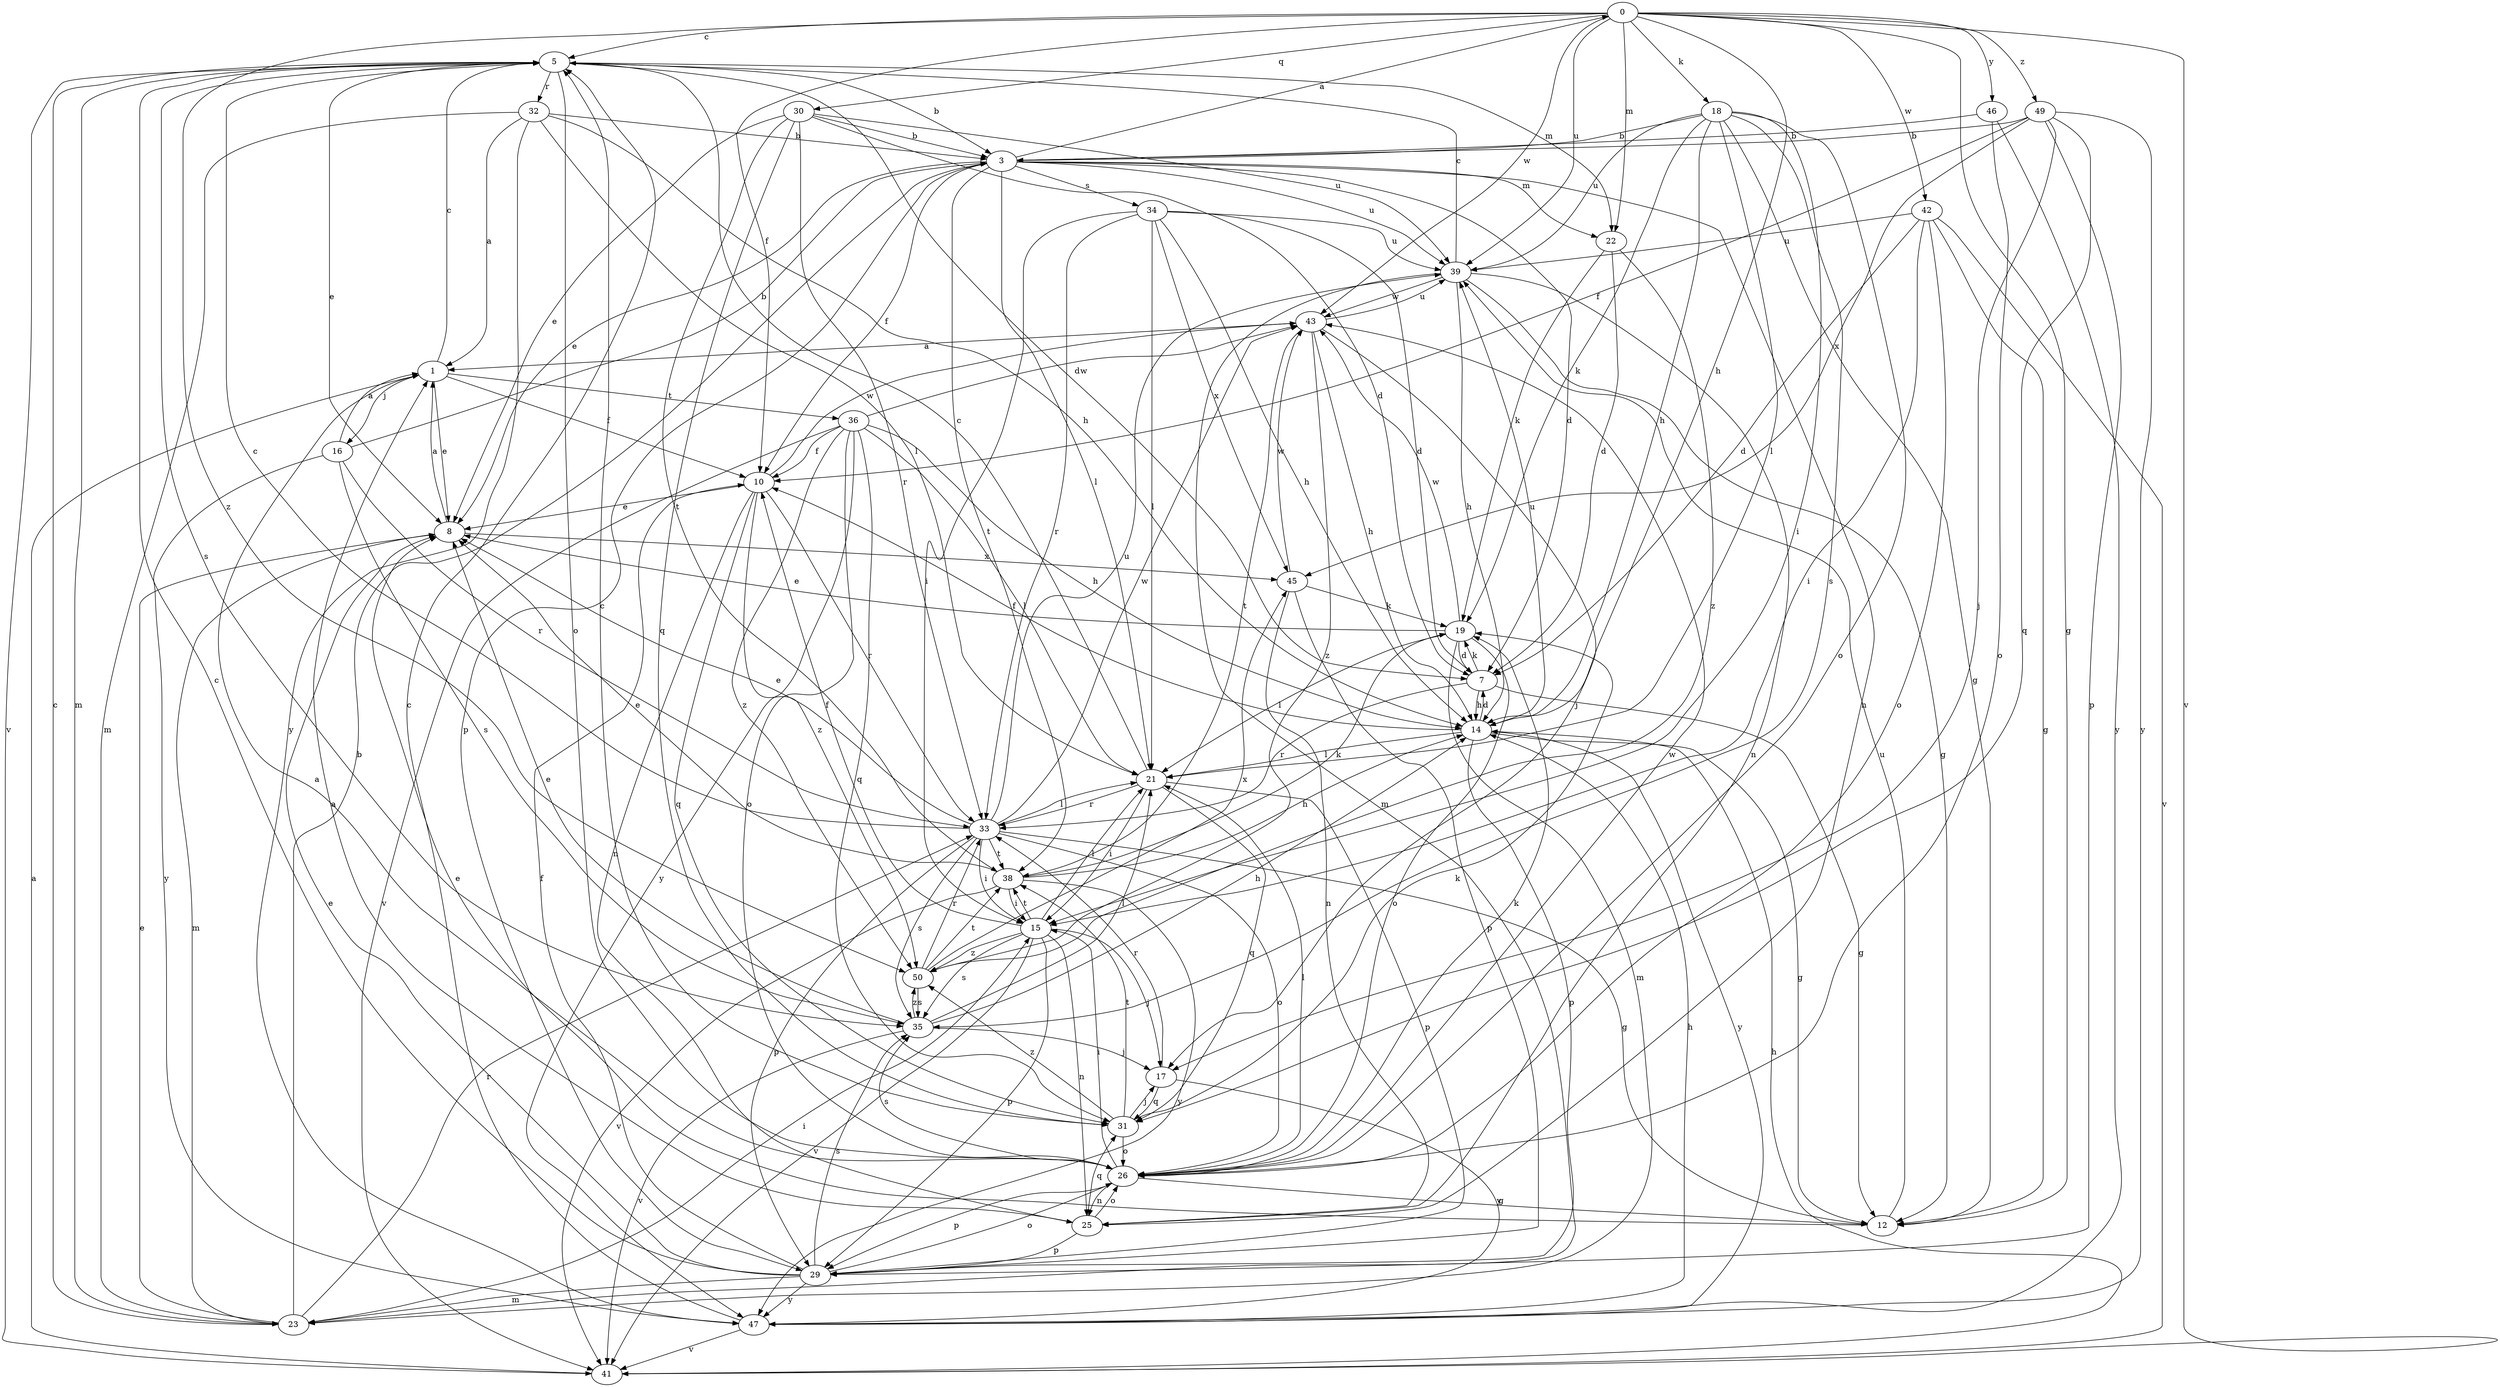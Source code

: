 strict digraph  {
0;
1;
3;
5;
7;
8;
10;
12;
14;
15;
16;
17;
18;
19;
21;
22;
23;
25;
26;
29;
30;
31;
32;
33;
34;
35;
36;
38;
39;
41;
42;
43;
45;
46;
47;
49;
50;
0 -> 5  [label=c];
0 -> 10  [label=f];
0 -> 12  [label=g];
0 -> 14  [label=h];
0 -> 18  [label=k];
0 -> 22  [label=m];
0 -> 30  [label=q];
0 -> 39  [label=u];
0 -> 41  [label=v];
0 -> 42  [label=w];
0 -> 43  [label=w];
0 -> 46  [label=y];
0 -> 49  [label=z];
0 -> 50  [label=z];
1 -> 5  [label=c];
1 -> 8  [label=e];
1 -> 10  [label=f];
1 -> 16  [label=j];
1 -> 36  [label=t];
3 -> 0  [label=a];
3 -> 7  [label=d];
3 -> 8  [label=e];
3 -> 10  [label=f];
3 -> 21  [label=l];
3 -> 22  [label=m];
3 -> 25  [label=n];
3 -> 29  [label=p];
3 -> 34  [label=s];
3 -> 38  [label=t];
3 -> 39  [label=u];
5 -> 3  [label=b];
5 -> 7  [label=d];
5 -> 8  [label=e];
5 -> 22  [label=m];
5 -> 23  [label=m];
5 -> 26  [label=o];
5 -> 32  [label=r];
5 -> 35  [label=s];
5 -> 41  [label=v];
7 -> 12  [label=g];
7 -> 14  [label=h];
7 -> 19  [label=k];
7 -> 33  [label=r];
8 -> 1  [label=a];
8 -> 23  [label=m];
8 -> 45  [label=x];
10 -> 8  [label=e];
10 -> 25  [label=n];
10 -> 31  [label=q];
10 -> 33  [label=r];
10 -> 43  [label=w];
10 -> 50  [label=z];
12 -> 8  [label=e];
12 -> 39  [label=u];
14 -> 7  [label=d];
14 -> 10  [label=f];
14 -> 12  [label=g];
14 -> 21  [label=l];
14 -> 29  [label=p];
14 -> 39  [label=u];
14 -> 47  [label=y];
15 -> 10  [label=f];
15 -> 17  [label=j];
15 -> 21  [label=l];
15 -> 25  [label=n];
15 -> 29  [label=p];
15 -> 35  [label=s];
15 -> 38  [label=t];
15 -> 41  [label=v];
15 -> 50  [label=z];
16 -> 1  [label=a];
16 -> 3  [label=b];
16 -> 33  [label=r];
16 -> 35  [label=s];
16 -> 47  [label=y];
17 -> 31  [label=q];
17 -> 33  [label=r];
17 -> 47  [label=y];
18 -> 3  [label=b];
18 -> 12  [label=g];
18 -> 14  [label=h];
18 -> 15  [label=i];
18 -> 19  [label=k];
18 -> 21  [label=l];
18 -> 26  [label=o];
18 -> 35  [label=s];
18 -> 39  [label=u];
19 -> 7  [label=d];
19 -> 8  [label=e];
19 -> 21  [label=l];
19 -> 23  [label=m];
19 -> 26  [label=o];
19 -> 43  [label=w];
21 -> 5  [label=c];
21 -> 15  [label=i];
21 -> 29  [label=p];
21 -> 31  [label=q];
21 -> 33  [label=r];
22 -> 7  [label=d];
22 -> 19  [label=k];
22 -> 50  [label=z];
23 -> 3  [label=b];
23 -> 5  [label=c];
23 -> 8  [label=e];
23 -> 15  [label=i];
23 -> 33  [label=r];
25 -> 1  [label=a];
25 -> 26  [label=o];
25 -> 29  [label=p];
25 -> 31  [label=q];
26 -> 1  [label=a];
26 -> 12  [label=g];
26 -> 15  [label=i];
26 -> 19  [label=k];
26 -> 21  [label=l];
26 -> 25  [label=n];
26 -> 29  [label=p];
26 -> 35  [label=s];
26 -> 43  [label=w];
29 -> 5  [label=c];
29 -> 8  [label=e];
29 -> 10  [label=f];
29 -> 23  [label=m];
29 -> 26  [label=o];
29 -> 35  [label=s];
29 -> 47  [label=y];
30 -> 3  [label=b];
30 -> 7  [label=d];
30 -> 8  [label=e];
30 -> 31  [label=q];
30 -> 33  [label=r];
30 -> 38  [label=t];
30 -> 39  [label=u];
31 -> 5  [label=c];
31 -> 17  [label=j];
31 -> 19  [label=k];
31 -> 26  [label=o];
31 -> 38  [label=t];
31 -> 50  [label=z];
32 -> 1  [label=a];
32 -> 3  [label=b];
32 -> 14  [label=h];
32 -> 21  [label=l];
32 -> 23  [label=m];
32 -> 47  [label=y];
33 -> 5  [label=c];
33 -> 8  [label=e];
33 -> 12  [label=g];
33 -> 15  [label=i];
33 -> 21  [label=l];
33 -> 26  [label=o];
33 -> 29  [label=p];
33 -> 35  [label=s];
33 -> 38  [label=t];
33 -> 39  [label=u];
33 -> 43  [label=w];
34 -> 7  [label=d];
34 -> 14  [label=h];
34 -> 15  [label=i];
34 -> 21  [label=l];
34 -> 33  [label=r];
34 -> 39  [label=u];
34 -> 45  [label=x];
35 -> 8  [label=e];
35 -> 14  [label=h];
35 -> 17  [label=j];
35 -> 21  [label=l];
35 -> 41  [label=v];
35 -> 50  [label=z];
36 -> 10  [label=f];
36 -> 14  [label=h];
36 -> 21  [label=l];
36 -> 26  [label=o];
36 -> 31  [label=q];
36 -> 41  [label=v];
36 -> 43  [label=w];
36 -> 47  [label=y];
36 -> 50  [label=z];
38 -> 8  [label=e];
38 -> 14  [label=h];
38 -> 15  [label=i];
38 -> 19  [label=k];
38 -> 41  [label=v];
38 -> 47  [label=y];
39 -> 5  [label=c];
39 -> 12  [label=g];
39 -> 14  [label=h];
39 -> 23  [label=m];
39 -> 25  [label=n];
39 -> 43  [label=w];
41 -> 1  [label=a];
41 -> 14  [label=h];
42 -> 7  [label=d];
42 -> 12  [label=g];
42 -> 15  [label=i];
42 -> 26  [label=o];
42 -> 39  [label=u];
42 -> 41  [label=v];
43 -> 1  [label=a];
43 -> 14  [label=h];
43 -> 17  [label=j];
43 -> 38  [label=t];
43 -> 39  [label=u];
43 -> 50  [label=z];
45 -> 19  [label=k];
45 -> 25  [label=n];
45 -> 29  [label=p];
45 -> 43  [label=w];
46 -> 3  [label=b];
46 -> 26  [label=o];
46 -> 47  [label=y];
47 -> 5  [label=c];
47 -> 14  [label=h];
47 -> 41  [label=v];
49 -> 3  [label=b];
49 -> 10  [label=f];
49 -> 17  [label=j];
49 -> 29  [label=p];
49 -> 31  [label=q];
49 -> 45  [label=x];
49 -> 47  [label=y];
50 -> 33  [label=r];
50 -> 35  [label=s];
50 -> 38  [label=t];
50 -> 45  [label=x];
}
